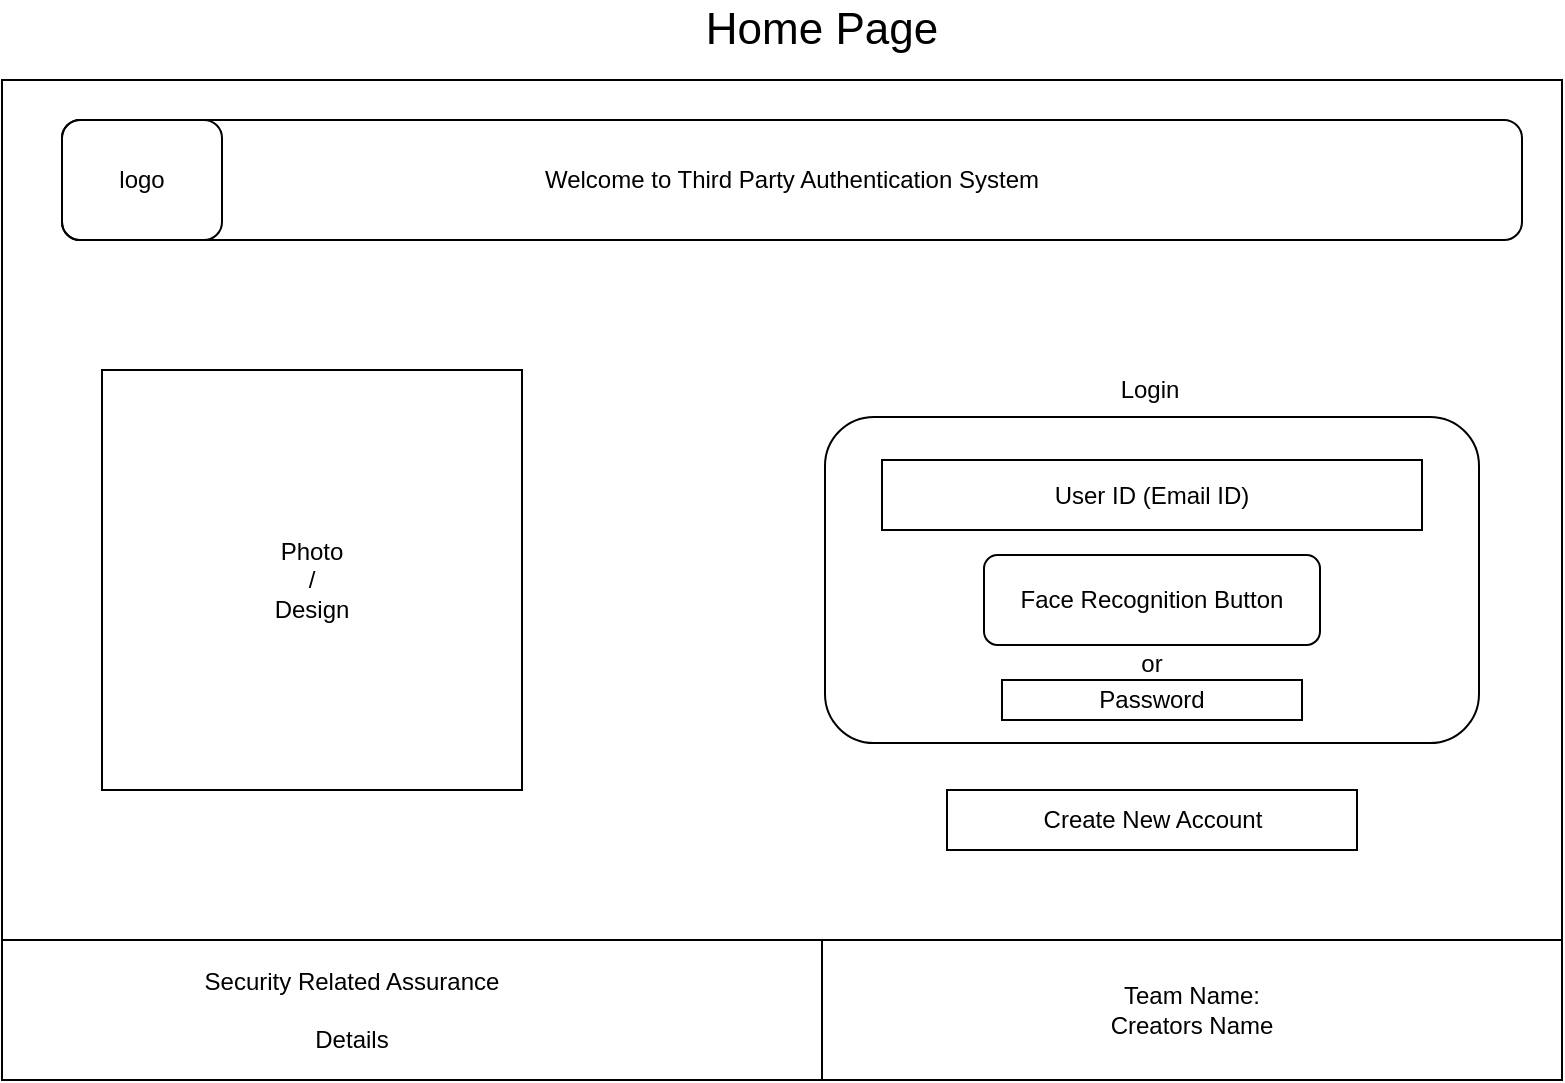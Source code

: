 <mxfile version="12.2.4" pages="1"><diagram id="sQzx17uD55lrhaneHpy9" name="Page-1"><mxGraphModel dx="740" dy="588" grid="1" gridSize="10" guides="1" tooltips="1" connect="1" arrows="1" fold="1" page="1" pageScale="1" pageWidth="827" pageHeight="1169" math="0" shadow="0"><root><mxCell id="0"/><mxCell id="1" parent="0"/><mxCell id="2" value="" style="rounded=0;whiteSpace=wrap;html=1;" parent="1" vertex="1"><mxGeometry x="23" y="90" width="780" height="500" as="geometry"/></mxCell><mxCell id="3" value="" style="rounded=1;whiteSpace=wrap;html=1;" parent="1" vertex="1"><mxGeometry x="53" y="110" width="730" height="60" as="geometry"/></mxCell><mxCell id="4" value="Welcome to Third Party Authentication System" style="text;html=1;strokeColor=none;fillColor=none;align=center;verticalAlign=middle;whiteSpace=wrap;rounded=0;" parent="1" vertex="1"><mxGeometry x="83" y="130" width="670" height="20" as="geometry"/></mxCell><mxCell id="5" value="" style="whiteSpace=wrap;html=1;aspect=fixed;" parent="1" vertex="1"><mxGeometry x="73" y="235" width="210" height="210" as="geometry"/></mxCell><mxCell id="6" value="Photo / Design" style="text;html=1;strokeColor=none;fillColor=none;align=center;verticalAlign=middle;whiteSpace=wrap;rounded=0;" parent="1" vertex="1"><mxGeometry x="158" y="330" width="40" height="20" as="geometry"/></mxCell><mxCell id="8" value="&lt;span style=&quot;white-space: normal&quot;&gt;Create New Account&lt;/span&gt;" style="rounded=0;whiteSpace=wrap;html=1;" parent="1" vertex="1"><mxGeometry x="495.5" y="445" width="205" height="30" as="geometry"/></mxCell><mxCell id="10" value="Login" style="text;html=1;strokeColor=none;fillColor=none;align=center;verticalAlign=middle;whiteSpace=wrap;rounded=0;" parent="1" vertex="1"><mxGeometry x="506.5" y="235" width="180" height="20" as="geometry"/></mxCell><mxCell id="11" value="" style="rounded=0;whiteSpace=wrap;html=1;" parent="1" vertex="1"><mxGeometry x="23" y="520" width="780" height="70" as="geometry"/></mxCell><mxCell id="12" value="Security Related Assurance&lt;br&gt;&lt;br&gt;Details" style="text;html=1;strokeColor=none;fillColor=none;align=center;verticalAlign=middle;whiteSpace=wrap;rounded=0;" parent="1" vertex="1"><mxGeometry x="73" y="532.5" width="250" height="45" as="geometry"/></mxCell><mxCell id="14" value="Team Name:&lt;br&gt;Creators Name" style="rounded=0;whiteSpace=wrap;html=1;" parent="1" vertex="1"><mxGeometry x="433" y="520" width="370" height="70" as="geometry"/></mxCell><mxCell id="15" value="&lt;font style=&quot;font-size: 22px&quot;&gt;Home Page&lt;/font&gt;" style="text;html=1;strokeColor=none;fillColor=none;align=center;verticalAlign=middle;whiteSpace=wrap;rounded=0;" parent="1" vertex="1"><mxGeometry x="293" y="50" width="280" height="30" as="geometry"/></mxCell><mxCell id="16" value="Face Recognition Button" style="rounded=1;whiteSpace=wrap;html=1;" parent="1" vertex="1"><mxGeometry x="514" y="327.5" width="168" height="45" as="geometry"/></mxCell><mxCell id="19" value="Password" style="rounded=0;whiteSpace=wrap;html=1;" parent="1" vertex="1"><mxGeometry x="523" y="390" width="150" height="20" as="geometry"/></mxCell><mxCell id="22" value="or" style="text;html=1;strokeColor=none;fillColor=none;align=center;verticalAlign=middle;whiteSpace=wrap;rounded=0;" parent="1" vertex="1"><mxGeometry x="578" y="373" width="40" height="18" as="geometry"/></mxCell><mxCell id="24" value="" style="rounded=1;whiteSpace=wrap;html=1;fillColor=none;" parent="1" vertex="1"><mxGeometry x="434.5" y="258.5" width="327" height="163" as="geometry"/></mxCell><mxCell id="7" value="User ID (Email ID)" style="rounded=0;whiteSpace=wrap;html=1;" parent="1" vertex="1"><mxGeometry x="463" y="280" width="270" height="35" as="geometry"/></mxCell><mxCell id="25" value="logo" style="rounded=1;whiteSpace=wrap;html=1;fillColor=none;" parent="1" vertex="1"><mxGeometry x="53" y="110" width="80" height="60" as="geometry"/></mxCell></root></mxGraphModel></diagram></mxfile>